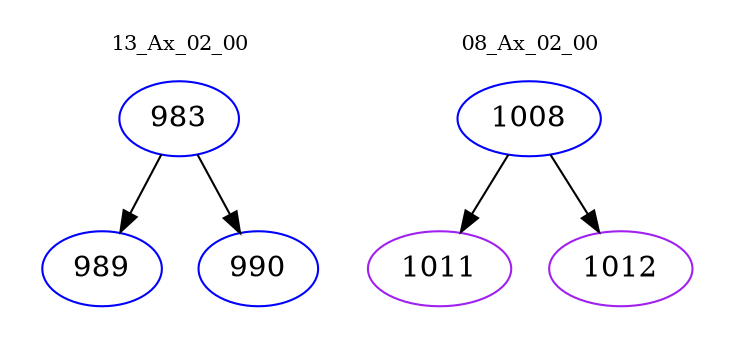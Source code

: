 digraph{
subgraph cluster_0 {
color = white
label = "13_Ax_02_00";
fontsize=10;
T0_983 [label="983", color="blue"]
T0_983 -> T0_989 [color="black"]
T0_989 [label="989", color="blue"]
T0_983 -> T0_990 [color="black"]
T0_990 [label="990", color="blue"]
}
subgraph cluster_1 {
color = white
label = "08_Ax_02_00";
fontsize=10;
T1_1008 [label="1008", color="blue"]
T1_1008 -> T1_1011 [color="black"]
T1_1011 [label="1011", color="purple"]
T1_1008 -> T1_1012 [color="black"]
T1_1012 [label="1012", color="purple"]
}
}
